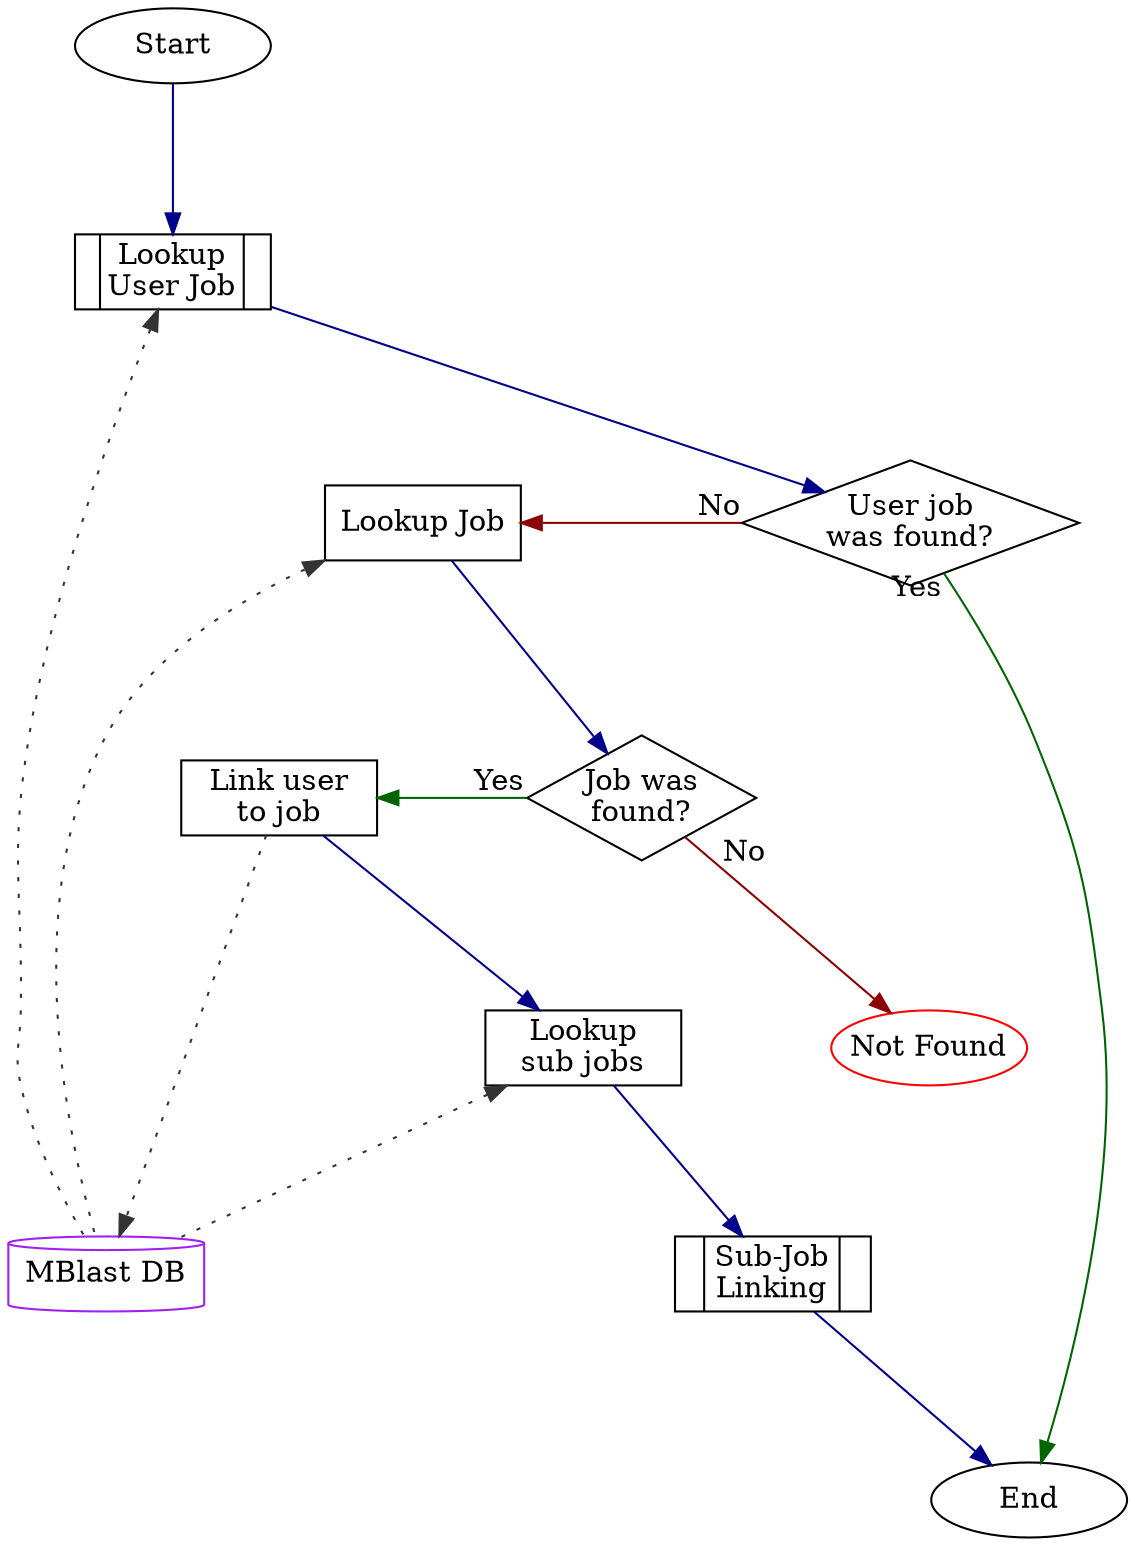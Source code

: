 digraph {
  graph [nodesep=1, ranksep=1]
  node  [margin=0, shape=rect, width=1.3]
  edge  [color=darkblue]


  //
  // Nodes
  //

  {
    node [shape=oval]
    Start
    End
    Error [label="Not Found", color=red]
  }

  {
    node [shape=cylinder, color=purple]

    DB [label="MBlast DB"]
  }

  LookupUserJob   [label="|Lookup\nUser Job|", shape=record]
  UserJobWasFound [label="User job\nwas found?", shape=diamond]
  LookupJob       [label="Lookup Job"]
  JobWasFound     [label="Job was\nfound?", shape=diamond]
  LookupSubJobs   [label="Lookup\nsub jobs"]
  LinkUserToJob   [label="Link user\nto job"]
  SubJobLinking   [label="|Sub-Job\nLinking|", shape=record]


  //
  // Edges
  //

  Start           -> LookupUserJob

  LookupUserJob   -> UserJobWasFound
  LookupUserJob   -> DB              [dir=back, style=dotted, color="#333333"]

  UserJobWasFound -> End           [taillabel="Yes", color=darkgreen]
  LookupJob       -> UserJobWasFound [dir=back, headlabel="No", color=darkred]

  LookupJob       -> DB              [dir=back, style=dotted, color="#333333"]
  LookupJob       -> JobWasFound

  LinkUserToJob   -> JobWasFound     [dir=back, headlabel="Yes", color=darkgreen]
  JobWasFound     -> Error           [taillabel="    No", color=darkred]

  LinkUserToJob   -> DB              [style=dotted, color="#333333"]
  LinkUserToJob   -> LookupSubJobs

  LookupSubJobs   -> DB              [dir=back, style=dotted, color="#333333"]
  LookupSubJobs   -> SubJobLinking

  SubJobLinking   -> End


  //
  // Formatting
  //
  {
    graph [rank=same]

    UserJobWasFound
    LookupJob
  }

  {
    graph [rank=same]

    JobWasFound
    LinkUserToJob
  }

  {
    edge [style=invis]

    LookupJob   -> LinkUserToJob
    JobWasFound -> LookupSubJobs
    UserJobWasFound -> Error
    LinkUserToJob -> Error
  }
}